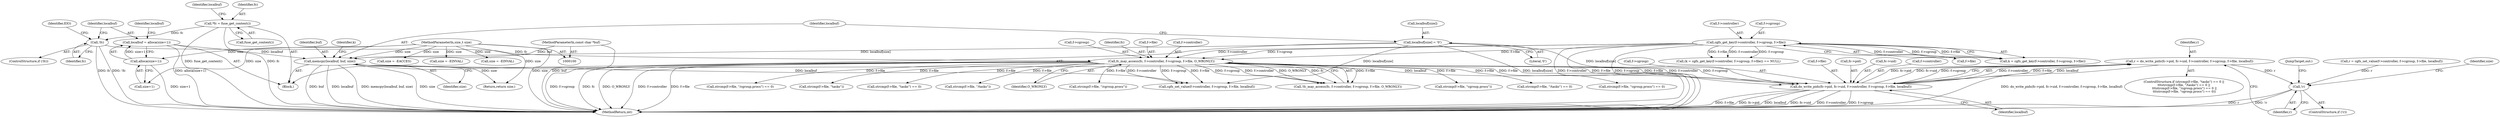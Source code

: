 digraph "0_lxcfs_8ee2a503e102b1a43ec4d83113dc275ab20a869a@API" {
"1000239" [label="(Call,r = do_write_pids(fc->pid, fc->uid, f->controller, f->cgroup, f->file, localbuf))"];
"1000241" [label="(Call,do_write_pids(fc->pid, fc->uid, f->controller, f->cgroup, f->file, localbuf))"];
"1000189" [label="(Call,fc_may_access(fc, f->controller, f->cgroup, f->file, O_WRONLY))"];
"1000146" [label="(Call,!fc)"];
"1000108" [label="(Call,*fc = fuse_get_context())"];
"1000170" [label="(Call,cgfs_get_key(f->controller, f->cgroup, f->file))"];
"1000157" [label="(Call,localbuf[size] = '\0')"];
"1000162" [label="(Call,memcpy(localbuf, buf, size))"];
"1000151" [label="(Call,localbuf = alloca(size+1))"];
"1000153" [label="(Call,alloca(size+1))"];
"1000103" [label="(MethodParameterIn,size_t size)"];
"1000102" [label="(MethodParameterIn,const char *buf)"];
"1000273" [label="(Call,!r)"];
"1000158" [label="(Call,localbuf[size])"];
"1000169" [label="(Identifier,k)"];
"1000209" [label="(Call,strcmp(f->file, \"tasks\") == 0)"];
"1000174" [label="(Call,f->cgroup)"];
"1000163" [label="(Identifier,localbuf)"];
"1000113" [label="(Identifier,localbuf)"];
"1000194" [label="(Call,f->cgroup)"];
"1000106" [label="(Block,)"];
"1000257" [label="(Identifier,localbuf)"];
"1000190" [label="(Identifier,fc)"];
"1000218" [label="(Call,strcmp(f->file, \"/tasks\"))"];
"1000200" [label="(Identifier,O_WRONLY)"];
"1000146" [label="(Call,!fc)"];
"1000108" [label="(Call,*fc = fuse_get_context())"];
"1000150" [label="(Identifier,EIO)"];
"1000197" [label="(Call,f->file)"];
"1000147" [label="(Identifier,fc)"];
"1000177" [label="(Call,f->file)"];
"1000182" [label="(Call,size = -EINVAL)"];
"1000279" [label="(JumpTarget,out:)"];
"1000226" [label="(Call,strcmp(f->file, \"/cgroup.procs\"))"];
"1000240" [label="(Identifier,r)"];
"1000261" [label="(Call,cgfs_set_value(f->controller, f->cgroup, f->file, localbuf))"];
"1000188" [label="(Call,!fc_may_access(fc, f->controller, f->cgroup, f->file, O_WRONLY))"];
"1000171" [label="(Call,f->controller)"];
"1000162" [label="(Call,memcpy(localbuf, buf, size))"];
"1000191" [label="(Call,f->controller)"];
"1000241" [label="(Call,do_write_pids(fc->pid, fc->uid, f->controller, f->cgroup, f->file, localbuf))"];
"1000251" [label="(Call,f->cgroup)"];
"1000254" [label="(Call,f->file)"];
"1000110" [label="(Call,fuse_get_context())"];
"1000242" [label="(Call,fc->pid)"];
"1000233" [label="(Call,strcmp(f->file, \"cgroup.procs\"))"];
"1000165" [label="(Identifier,size)"];
"1000151" [label="(Call,localbuf = alloca(size+1))"];
"1000102" [label="(MethodParameterIn,const char *buf)"];
"1000282" [label="(Return,return size;)"];
"1000202" [label="(Call,size = -EACCES)"];
"1000239" [label="(Call,r = do_write_pids(fc->pid, fc->uid, f->controller, f->cgroup, f->file, localbuf))"];
"1000168" [label="(Call,k = cgfs_get_key(f->controller, f->cgroup, f->file))"];
"1000259" [label="(Call,r = cgfs_set_value(f->controller, f->cgroup, f->file, localbuf))"];
"1000284" [label="(MethodReturn,int)"];
"1000189" [label="(Call,fc_may_access(fc, f->controller, f->cgroup, f->file, O_WRONLY))"];
"1000152" [label="(Identifier,localbuf)"];
"1000245" [label="(Call,fc->uid)"];
"1000153" [label="(Call,alloca(size+1))"];
"1000159" [label="(Identifier,localbuf)"];
"1000103" [label="(MethodParameterIn,size_t size)"];
"1000170" [label="(Call,cgfs_get_key(f->controller, f->cgroup, f->file))"];
"1000161" [label="(Literal,'\0')"];
"1000154" [label="(Call,size+1)"];
"1000217" [label="(Call,strcmp(f->file, \"/tasks\") == 0)"];
"1000272" [label="(ControlStructure,if (!r))"];
"1000157" [label="(Call,localbuf[size] = '\0')"];
"1000164" [label="(Identifier,buf)"];
"1000276" [label="(Identifier,size)"];
"1000232" [label="(Call,strcmp(f->file, \"cgroup.procs\") == 0)"];
"1000145" [label="(ControlStructure,if (!fc))"];
"1000273" [label="(Call,!r)"];
"1000248" [label="(Call,f->controller)"];
"1000207" [label="(ControlStructure,if (strcmp(f->file, \"tasks\") == 0 ||\n\t\t\tstrcmp(f->file, \"/tasks\") == 0 ||\n \t\t\tstrcmp(f->file, \"/cgroup.procs\") == 0 ||\n \t\t\tstrcmp(f->file, \"cgroup.procs\") == 0))"];
"1000109" [label="(Identifier,fc)"];
"1000275" [label="(Call,size = -EINVAL)"];
"1000274" [label="(Identifier,r)"];
"1000225" [label="(Call,strcmp(f->file, \"/cgroup.procs\") == 0)"];
"1000167" [label="(Call,(k = cgfs_get_key(f->controller, f->cgroup, f->file)) == NULL)"];
"1000210" [label="(Call,strcmp(f->file, \"tasks\"))"];
"1000239" -> "1000207"  [label="AST: "];
"1000239" -> "1000241"  [label="CFG: "];
"1000240" -> "1000239"  [label="AST: "];
"1000241" -> "1000239"  [label="AST: "];
"1000274" -> "1000239"  [label="CFG: "];
"1000239" -> "1000284"  [label="DDG: do_write_pids(fc->pid, fc->uid, f->controller, f->cgroup, f->file, localbuf)"];
"1000241" -> "1000239"  [label="DDG: f->controller"];
"1000241" -> "1000239"  [label="DDG: f->file"];
"1000241" -> "1000239"  [label="DDG: localbuf"];
"1000241" -> "1000239"  [label="DDG: fc->pid"];
"1000241" -> "1000239"  [label="DDG: fc->uid"];
"1000241" -> "1000239"  [label="DDG: f->cgroup"];
"1000239" -> "1000273"  [label="DDG: r"];
"1000241" -> "1000257"  [label="CFG: "];
"1000242" -> "1000241"  [label="AST: "];
"1000245" -> "1000241"  [label="AST: "];
"1000248" -> "1000241"  [label="AST: "];
"1000251" -> "1000241"  [label="AST: "];
"1000254" -> "1000241"  [label="AST: "];
"1000257" -> "1000241"  [label="AST: "];
"1000241" -> "1000284"  [label="DDG: f->controller"];
"1000241" -> "1000284"  [label="DDG: f->cgroup"];
"1000241" -> "1000284"  [label="DDG: f->file"];
"1000241" -> "1000284"  [label="DDG: fc->pid"];
"1000241" -> "1000284"  [label="DDG: localbuf"];
"1000241" -> "1000284"  [label="DDG: fc->uid"];
"1000189" -> "1000241"  [label="DDG: f->controller"];
"1000189" -> "1000241"  [label="DDG: f->cgroup"];
"1000189" -> "1000241"  [label="DDG: f->file"];
"1000157" -> "1000241"  [label="DDG: localbuf[size]"];
"1000162" -> "1000241"  [label="DDG: localbuf"];
"1000189" -> "1000188"  [label="AST: "];
"1000189" -> "1000200"  [label="CFG: "];
"1000190" -> "1000189"  [label="AST: "];
"1000191" -> "1000189"  [label="AST: "];
"1000194" -> "1000189"  [label="AST: "];
"1000197" -> "1000189"  [label="AST: "];
"1000200" -> "1000189"  [label="AST: "];
"1000188" -> "1000189"  [label="CFG: "];
"1000189" -> "1000284"  [label="DDG: f->cgroup"];
"1000189" -> "1000284"  [label="DDG: fc"];
"1000189" -> "1000284"  [label="DDG: O_WRONLY"];
"1000189" -> "1000284"  [label="DDG: f->controller"];
"1000189" -> "1000284"  [label="DDG: f->file"];
"1000189" -> "1000188"  [label="DDG: f->file"];
"1000189" -> "1000188"  [label="DDG: f->cgroup"];
"1000189" -> "1000188"  [label="DDG: f->controller"];
"1000189" -> "1000188"  [label="DDG: O_WRONLY"];
"1000189" -> "1000188"  [label="DDG: fc"];
"1000146" -> "1000189"  [label="DDG: fc"];
"1000170" -> "1000189"  [label="DDG: f->controller"];
"1000170" -> "1000189"  [label="DDG: f->cgroup"];
"1000170" -> "1000189"  [label="DDG: f->file"];
"1000189" -> "1000209"  [label="DDG: f->file"];
"1000189" -> "1000210"  [label="DDG: f->file"];
"1000189" -> "1000217"  [label="DDG: f->file"];
"1000189" -> "1000218"  [label="DDG: f->file"];
"1000189" -> "1000225"  [label="DDG: f->file"];
"1000189" -> "1000226"  [label="DDG: f->file"];
"1000189" -> "1000232"  [label="DDG: f->file"];
"1000189" -> "1000233"  [label="DDG: f->file"];
"1000189" -> "1000261"  [label="DDG: f->controller"];
"1000189" -> "1000261"  [label="DDG: f->cgroup"];
"1000189" -> "1000261"  [label="DDG: f->file"];
"1000146" -> "1000145"  [label="AST: "];
"1000146" -> "1000147"  [label="CFG: "];
"1000147" -> "1000146"  [label="AST: "];
"1000150" -> "1000146"  [label="CFG: "];
"1000152" -> "1000146"  [label="CFG: "];
"1000146" -> "1000284"  [label="DDG: !fc"];
"1000146" -> "1000284"  [label="DDG: fc"];
"1000108" -> "1000146"  [label="DDG: fc"];
"1000108" -> "1000106"  [label="AST: "];
"1000108" -> "1000110"  [label="CFG: "];
"1000109" -> "1000108"  [label="AST: "];
"1000110" -> "1000108"  [label="AST: "];
"1000113" -> "1000108"  [label="CFG: "];
"1000108" -> "1000284"  [label="DDG: fuse_get_context()"];
"1000108" -> "1000284"  [label="DDG: fc"];
"1000170" -> "1000168"  [label="AST: "];
"1000170" -> "1000177"  [label="CFG: "];
"1000171" -> "1000170"  [label="AST: "];
"1000174" -> "1000170"  [label="AST: "];
"1000177" -> "1000170"  [label="AST: "];
"1000168" -> "1000170"  [label="CFG: "];
"1000170" -> "1000284"  [label="DDG: f->controller"];
"1000170" -> "1000284"  [label="DDG: f->file"];
"1000170" -> "1000284"  [label="DDG: f->cgroup"];
"1000170" -> "1000167"  [label="DDG: f->controller"];
"1000170" -> "1000167"  [label="DDG: f->cgroup"];
"1000170" -> "1000167"  [label="DDG: f->file"];
"1000170" -> "1000168"  [label="DDG: f->controller"];
"1000170" -> "1000168"  [label="DDG: f->cgroup"];
"1000170" -> "1000168"  [label="DDG: f->file"];
"1000157" -> "1000106"  [label="AST: "];
"1000157" -> "1000161"  [label="CFG: "];
"1000158" -> "1000157"  [label="AST: "];
"1000161" -> "1000157"  [label="AST: "];
"1000163" -> "1000157"  [label="CFG: "];
"1000157" -> "1000284"  [label="DDG: localbuf[size]"];
"1000157" -> "1000162"  [label="DDG: localbuf[size]"];
"1000157" -> "1000261"  [label="DDG: localbuf[size]"];
"1000162" -> "1000106"  [label="AST: "];
"1000162" -> "1000165"  [label="CFG: "];
"1000163" -> "1000162"  [label="AST: "];
"1000164" -> "1000162"  [label="AST: "];
"1000165" -> "1000162"  [label="AST: "];
"1000169" -> "1000162"  [label="CFG: "];
"1000162" -> "1000284"  [label="DDG: buf"];
"1000162" -> "1000284"  [label="DDG: localbuf"];
"1000162" -> "1000284"  [label="DDG: memcpy(localbuf, buf, size)"];
"1000162" -> "1000284"  [label="DDG: size"];
"1000151" -> "1000162"  [label="DDG: localbuf"];
"1000102" -> "1000162"  [label="DDG: buf"];
"1000103" -> "1000162"  [label="DDG: size"];
"1000162" -> "1000261"  [label="DDG: localbuf"];
"1000162" -> "1000282"  [label="DDG: size"];
"1000151" -> "1000106"  [label="AST: "];
"1000151" -> "1000153"  [label="CFG: "];
"1000152" -> "1000151"  [label="AST: "];
"1000153" -> "1000151"  [label="AST: "];
"1000159" -> "1000151"  [label="CFG: "];
"1000151" -> "1000284"  [label="DDG: alloca(size+1)"];
"1000153" -> "1000151"  [label="DDG: size+1"];
"1000153" -> "1000154"  [label="CFG: "];
"1000154" -> "1000153"  [label="AST: "];
"1000153" -> "1000284"  [label="DDG: size+1"];
"1000103" -> "1000153"  [label="DDG: size"];
"1000103" -> "1000100"  [label="AST: "];
"1000103" -> "1000284"  [label="DDG: size"];
"1000103" -> "1000154"  [label="DDG: size"];
"1000103" -> "1000182"  [label="DDG: size"];
"1000103" -> "1000202"  [label="DDG: size"];
"1000103" -> "1000275"  [label="DDG: size"];
"1000103" -> "1000282"  [label="DDG: size"];
"1000102" -> "1000100"  [label="AST: "];
"1000102" -> "1000284"  [label="DDG: buf"];
"1000273" -> "1000272"  [label="AST: "];
"1000273" -> "1000274"  [label="CFG: "];
"1000274" -> "1000273"  [label="AST: "];
"1000276" -> "1000273"  [label="CFG: "];
"1000279" -> "1000273"  [label="CFG: "];
"1000273" -> "1000284"  [label="DDG: r"];
"1000273" -> "1000284"  [label="DDG: !r"];
"1000259" -> "1000273"  [label="DDG: r"];
}
